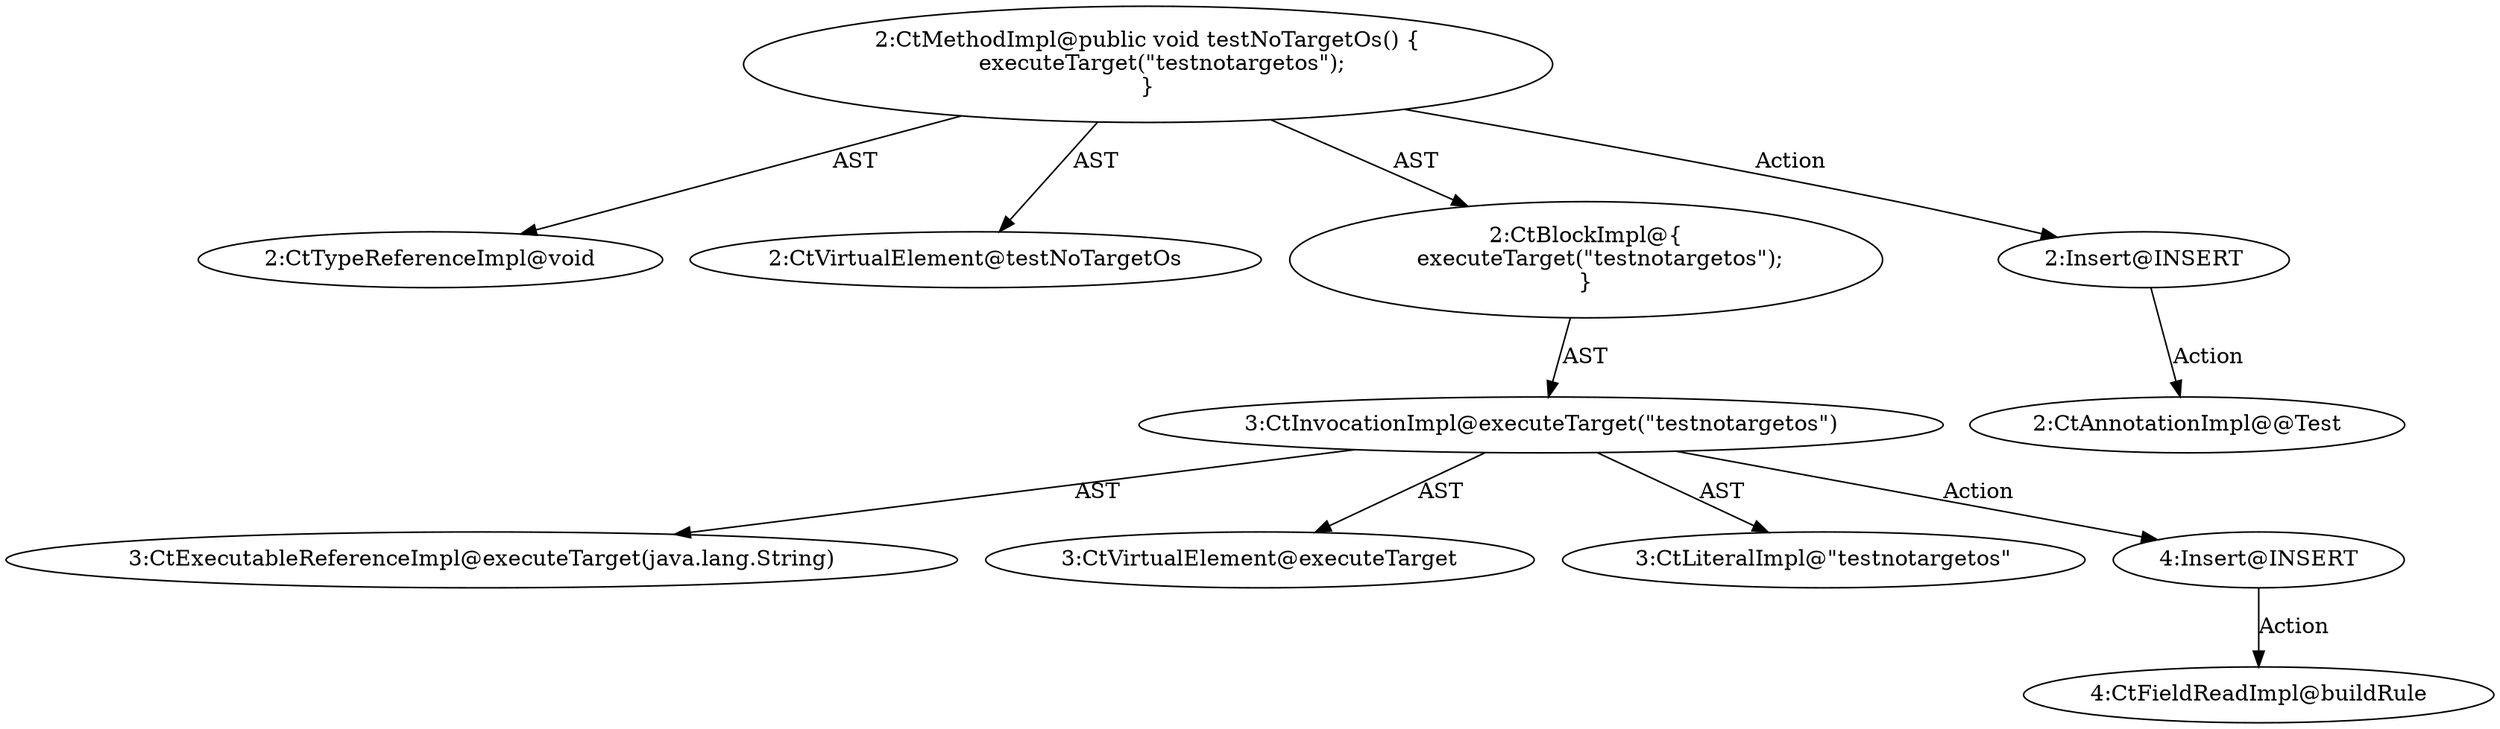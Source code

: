 digraph "testNoTargetOs#?" {
0 [label="2:CtTypeReferenceImpl@void" shape=ellipse]
1 [label="2:CtVirtualElement@testNoTargetOs" shape=ellipse]
2 [label="3:CtExecutableReferenceImpl@executeTarget(java.lang.String)" shape=ellipse]
3 [label="3:CtVirtualElement@executeTarget" shape=ellipse]
4 [label="3:CtLiteralImpl@\"testnotargetos\"" shape=ellipse]
5 [label="3:CtInvocationImpl@executeTarget(\"testnotargetos\")" shape=ellipse]
6 [label="2:CtBlockImpl@\{
    executeTarget(\"testnotargetos\");
\}" shape=ellipse]
7 [label="2:CtMethodImpl@public void testNoTargetOs() \{
    executeTarget(\"testnotargetos\");
\}" shape=ellipse]
8 [label="2:Insert@INSERT" shape=ellipse]
9 [label="2:CtAnnotationImpl@@Test" shape=ellipse]
10 [label="4:Insert@INSERT" shape=ellipse]
11 [label="4:CtFieldReadImpl@buildRule" shape=ellipse]
5 -> 3 [label="AST"];
5 -> 2 [label="AST"];
5 -> 4 [label="AST"];
5 -> 10 [label="Action"];
6 -> 5 [label="AST"];
7 -> 1 [label="AST"];
7 -> 0 [label="AST"];
7 -> 6 [label="AST"];
7 -> 8 [label="Action"];
8 -> 9 [label="Action"];
10 -> 11 [label="Action"];
}